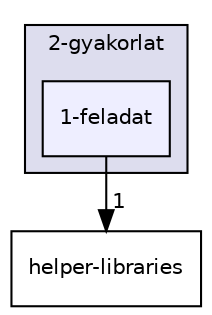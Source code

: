 digraph "2-gyakorlat/1-feladat" {
  compound=true
  node [ fontsize="10", fontname="Helvetica"];
  edge [ labelfontsize="10", labelfontname="Helvetica"];
  subgraph clusterdir_ed386f1d5e488618e18720709bd9c9d0 {
    graph [ bgcolor="#ddddee", pencolor="black", label="2-gyakorlat" fontname="Helvetica", fontsize="10", URL="dir_ed386f1d5e488618e18720709bd9c9d0.html"]
  dir_c3a8ec06b48c178d3e1ffb85ebbe711c [shape=box, label="1-feladat", style="filled", fillcolor="#eeeeff", pencolor="black", URL="dir_c3a8ec06b48c178d3e1ffb85ebbe711c.html"];
  }
  dir_1c682552315ab0837e088364558ee24c [shape=box label="helper-libraries" URL="dir_1c682552315ab0837e088364558ee24c.html"];
  dir_c3a8ec06b48c178d3e1ffb85ebbe711c->dir_1c682552315ab0837e088364558ee24c [headlabel="1", labeldistance=1.5 headhref="dir_000014_000019.html"];
}
